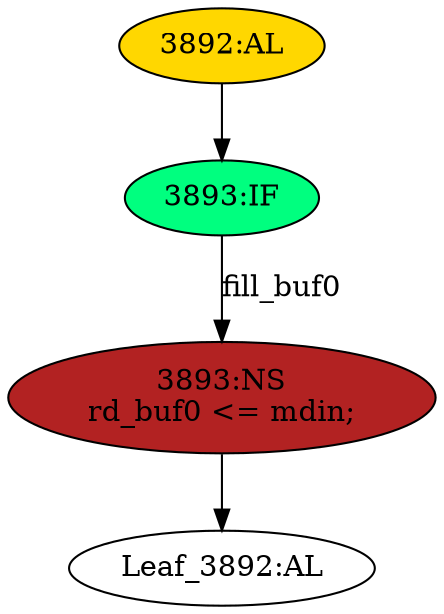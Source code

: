 strict digraph "" {
	node [label="\N"];
	"3892:AL"	 [ast="<pyverilog.vparser.ast.Always object at 0x7f13b55689d0>",
		clk_sens=True,
		fillcolor=gold,
		label="3892:AL",
		sens="['clk']",
		statements="[]",
		style=filled,
		typ=Always,
		use_var="['fill_buf0', 'mdin']"];
	"3893:IF"	 [ast="<pyverilog.vparser.ast.IfStatement object at 0x7f13b55ab690>",
		fillcolor=springgreen,
		label="3893:IF",
		statements="[]",
		style=filled,
		typ=IfStatement];
	"3892:AL" -> "3893:IF"	 [cond="[]",
		lineno=None];
	"3893:NS"	 [ast="<pyverilog.vparser.ast.NonblockingSubstitution object at 0x7f13b5578fd0>",
		fillcolor=firebrick,
		label="3893:NS
rd_buf0 <= mdin;",
		statements="[<pyverilog.vparser.ast.NonblockingSubstitution object at 0x7f13b5578fd0>]",
		style=filled,
		typ=NonblockingSubstitution];
	"3893:IF" -> "3893:NS"	 [cond="['fill_buf0']",
		label=fill_buf0,
		lineno=3893];
	"Leaf_3892:AL"	 [def_var="['rd_buf0']",
		label="Leaf_3892:AL"];
	"3893:NS" -> "Leaf_3892:AL"	 [cond="[]",
		lineno=None];
}
